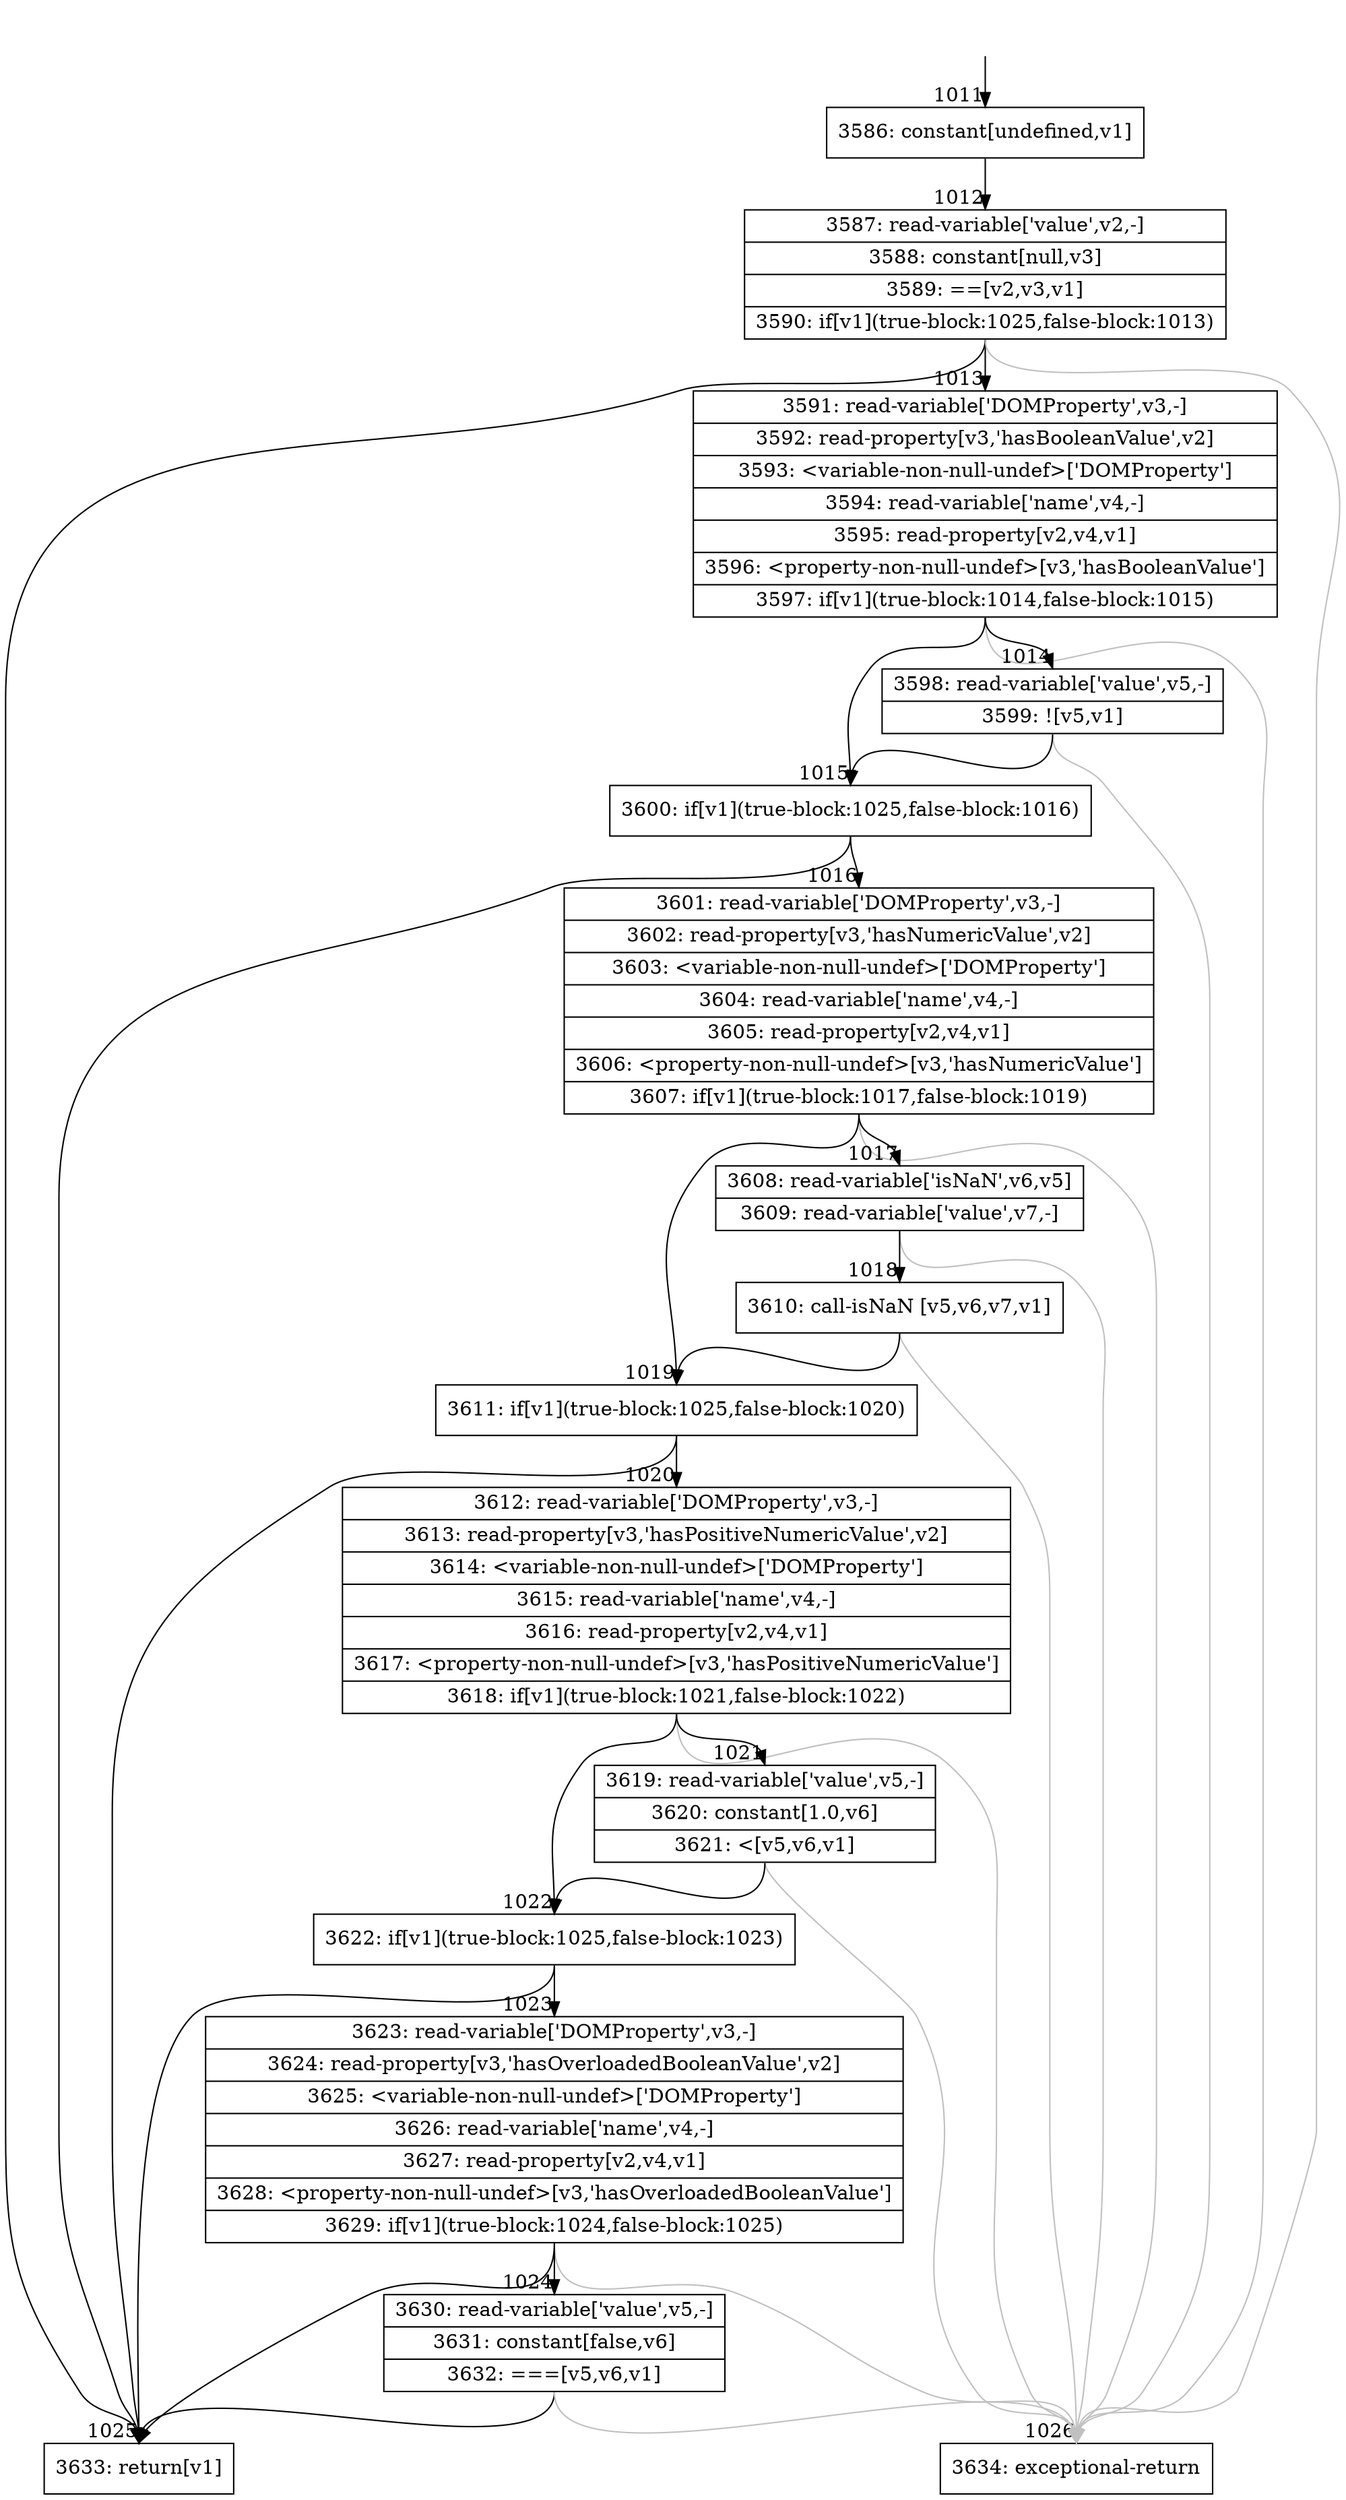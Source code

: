 digraph {
rankdir="TD"
BB_entry71[shape=none,label=""];
BB_entry71 -> BB1011 [tailport=s, headport=n, headlabel="    1011"]
BB1011 [shape=record label="{3586: constant[undefined,v1]}" ] 
BB1011 -> BB1012 [tailport=s, headport=n, headlabel="      1012"]
BB1012 [shape=record label="{3587: read-variable['value',v2,-]|3588: constant[null,v3]|3589: ==[v2,v3,v1]|3590: if[v1](true-block:1025,false-block:1013)}" ] 
BB1012 -> BB1025 [tailport=s, headport=n, headlabel="      1025"]
BB1012 -> BB1013 [tailport=s, headport=n, headlabel="      1013"]
BB1012 -> BB1026 [tailport=s, headport=n, color=gray, headlabel="      1026"]
BB1013 [shape=record label="{3591: read-variable['DOMProperty',v3,-]|3592: read-property[v3,'hasBooleanValue',v2]|3593: \<variable-non-null-undef\>['DOMProperty']|3594: read-variable['name',v4,-]|3595: read-property[v2,v4,v1]|3596: \<property-non-null-undef\>[v3,'hasBooleanValue']|3597: if[v1](true-block:1014,false-block:1015)}" ] 
BB1013 -> BB1015 [tailport=s, headport=n, headlabel="      1015"]
BB1013 -> BB1014 [tailport=s, headport=n, headlabel="      1014"]
BB1013 -> BB1026 [tailport=s, headport=n, color=gray]
BB1014 [shape=record label="{3598: read-variable['value',v5,-]|3599: ![v5,v1]}" ] 
BB1014 -> BB1015 [tailport=s, headport=n]
BB1014 -> BB1026 [tailport=s, headport=n, color=gray]
BB1015 [shape=record label="{3600: if[v1](true-block:1025,false-block:1016)}" ] 
BB1015 -> BB1025 [tailport=s, headport=n]
BB1015 -> BB1016 [tailport=s, headport=n, headlabel="      1016"]
BB1016 [shape=record label="{3601: read-variable['DOMProperty',v3,-]|3602: read-property[v3,'hasNumericValue',v2]|3603: \<variable-non-null-undef\>['DOMProperty']|3604: read-variable['name',v4,-]|3605: read-property[v2,v4,v1]|3606: \<property-non-null-undef\>[v3,'hasNumericValue']|3607: if[v1](true-block:1017,false-block:1019)}" ] 
BB1016 -> BB1019 [tailport=s, headport=n, headlabel="      1019"]
BB1016 -> BB1017 [tailport=s, headport=n, headlabel="      1017"]
BB1016 -> BB1026 [tailport=s, headport=n, color=gray]
BB1017 [shape=record label="{3608: read-variable['isNaN',v6,v5]|3609: read-variable['value',v7,-]}" ] 
BB1017 -> BB1018 [tailport=s, headport=n, headlabel="      1018"]
BB1017 -> BB1026 [tailport=s, headport=n, color=gray]
BB1018 [shape=record label="{3610: call-isNaN [v5,v6,v7,v1]}" ] 
BB1018 -> BB1019 [tailport=s, headport=n]
BB1018 -> BB1026 [tailport=s, headport=n, color=gray]
BB1019 [shape=record label="{3611: if[v1](true-block:1025,false-block:1020)}" ] 
BB1019 -> BB1025 [tailport=s, headport=n]
BB1019 -> BB1020 [tailport=s, headport=n, headlabel="      1020"]
BB1020 [shape=record label="{3612: read-variable['DOMProperty',v3,-]|3613: read-property[v3,'hasPositiveNumericValue',v2]|3614: \<variable-non-null-undef\>['DOMProperty']|3615: read-variable['name',v4,-]|3616: read-property[v2,v4,v1]|3617: \<property-non-null-undef\>[v3,'hasPositiveNumericValue']|3618: if[v1](true-block:1021,false-block:1022)}" ] 
BB1020 -> BB1022 [tailport=s, headport=n, headlabel="      1022"]
BB1020 -> BB1021 [tailport=s, headport=n, headlabel="      1021"]
BB1020 -> BB1026 [tailport=s, headport=n, color=gray]
BB1021 [shape=record label="{3619: read-variable['value',v5,-]|3620: constant[1.0,v6]|3621: \<[v5,v6,v1]}" ] 
BB1021 -> BB1022 [tailport=s, headport=n]
BB1021 -> BB1026 [tailport=s, headport=n, color=gray]
BB1022 [shape=record label="{3622: if[v1](true-block:1025,false-block:1023)}" ] 
BB1022 -> BB1025 [tailport=s, headport=n]
BB1022 -> BB1023 [tailport=s, headport=n, headlabel="      1023"]
BB1023 [shape=record label="{3623: read-variable['DOMProperty',v3,-]|3624: read-property[v3,'hasOverloadedBooleanValue',v2]|3625: \<variable-non-null-undef\>['DOMProperty']|3626: read-variable['name',v4,-]|3627: read-property[v2,v4,v1]|3628: \<property-non-null-undef\>[v3,'hasOverloadedBooleanValue']|3629: if[v1](true-block:1024,false-block:1025)}" ] 
BB1023 -> BB1025 [tailport=s, headport=n]
BB1023 -> BB1024 [tailport=s, headport=n, headlabel="      1024"]
BB1023 -> BB1026 [tailport=s, headport=n, color=gray]
BB1024 [shape=record label="{3630: read-variable['value',v5,-]|3631: constant[false,v6]|3632: ===[v5,v6,v1]}" ] 
BB1024 -> BB1025 [tailport=s, headport=n]
BB1024 -> BB1026 [tailport=s, headport=n, color=gray]
BB1025 [shape=record label="{3633: return[v1]}" ] 
BB1026 [shape=record label="{3634: exceptional-return}" ] 
//#$~ 1944
}
